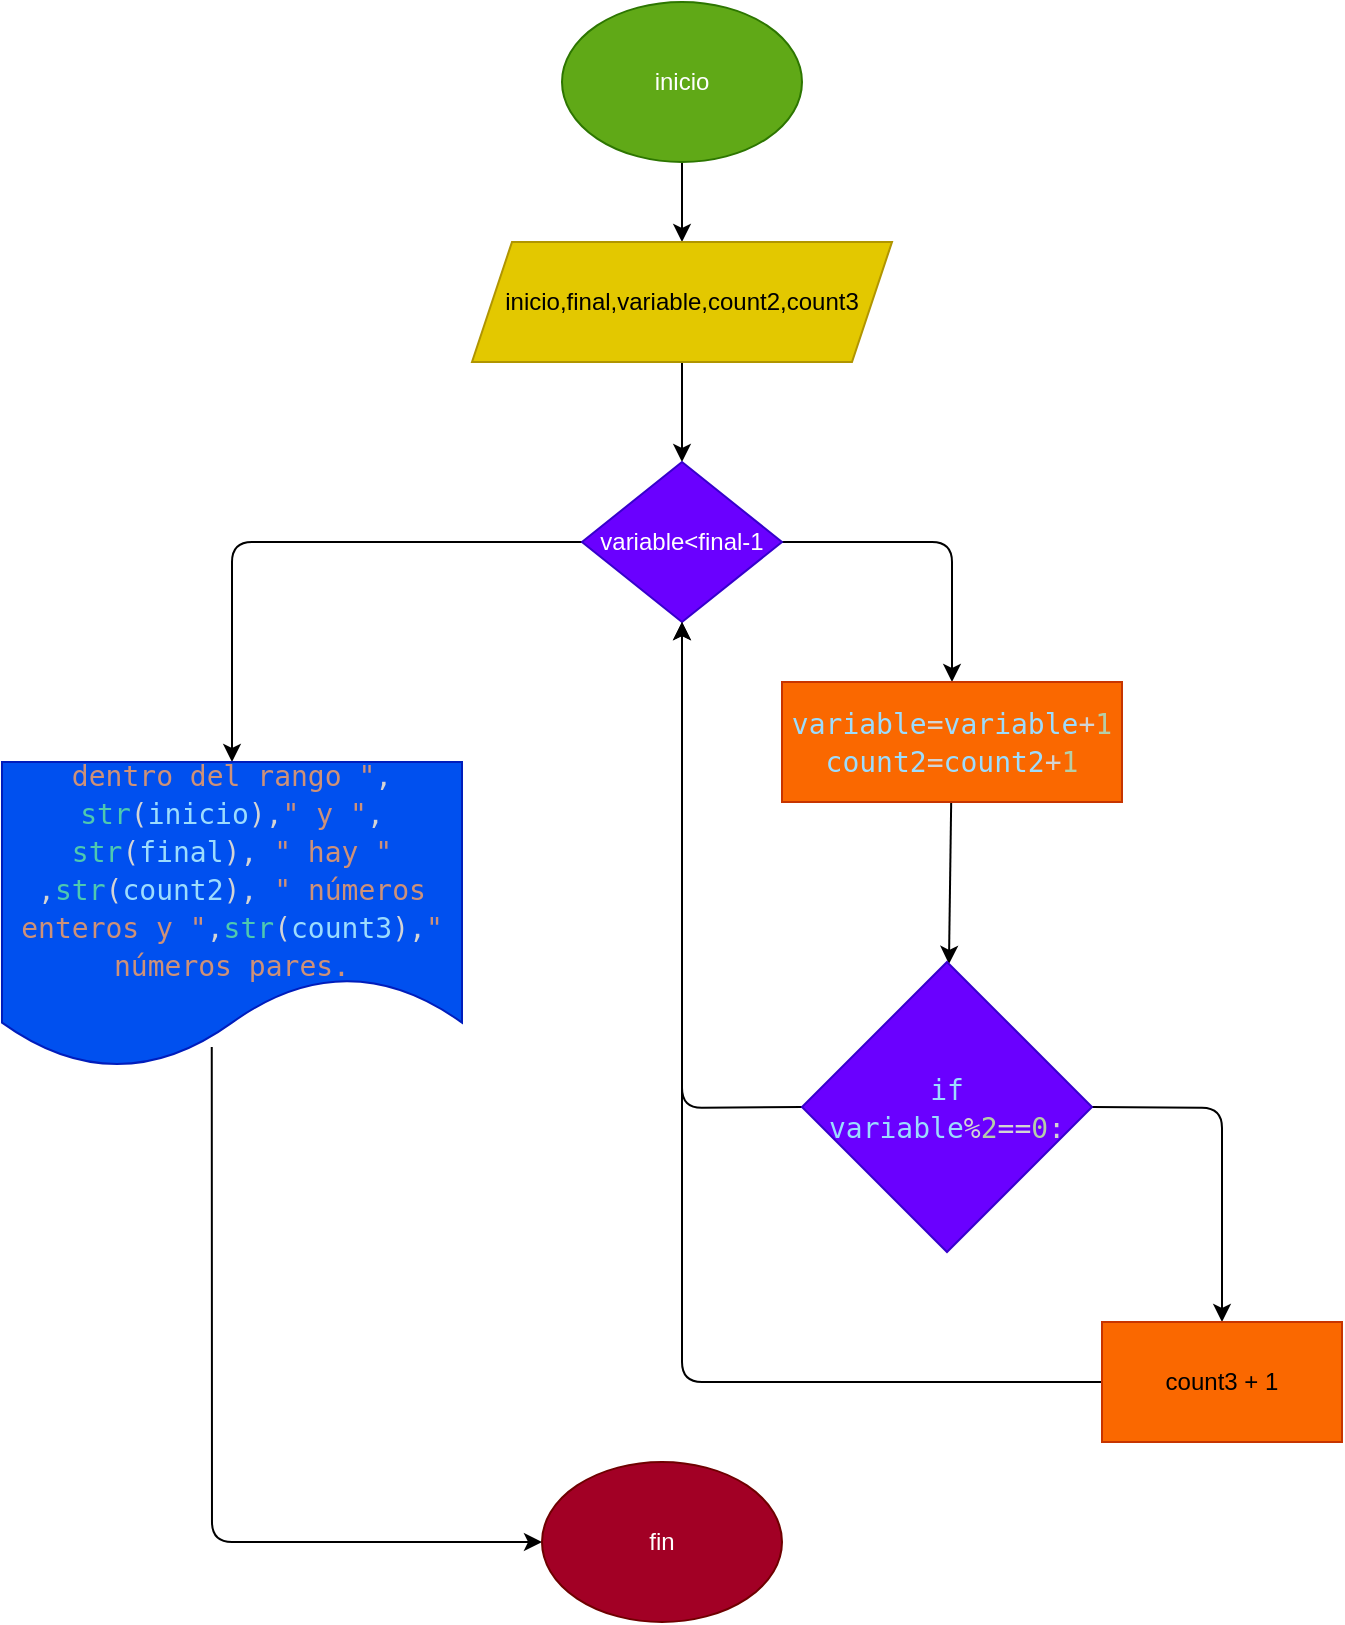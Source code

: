 <mxfile>
    <diagram id="jpIxrAEJkOQqiMGqp8re" name="Page-1">
        <mxGraphModel dx="1153" dy="668" grid="1" gridSize="10" guides="1" tooltips="1" connect="1" arrows="1" fold="1" page="1" pageScale="1" pageWidth="827" pageHeight="1169" math="0" shadow="0">
            <root>
                <mxCell id="0"/>
                <mxCell id="1" parent="0"/>
                <mxCell id="20" value="" style="edgeStyle=none;html=1;" edge="1" parent="1" source="2" target="3">
                    <mxGeometry relative="1" as="geometry"/>
                </mxCell>
                <mxCell id="2" value="inicio" style="ellipse;whiteSpace=wrap;html=1;fillColor=#60a917;fontColor=#ffffff;strokeColor=#2D7600;" vertex="1" parent="1">
                    <mxGeometry x="370" y="20" width="120" height="80" as="geometry"/>
                </mxCell>
                <mxCell id="21" value="" style="edgeStyle=none;html=1;" edge="1" parent="1" source="3" target="4">
                    <mxGeometry relative="1" as="geometry"/>
                </mxCell>
                <mxCell id="3" value="inicio,final,variable,count2,count3" style="shape=parallelogram;perimeter=parallelogramPerimeter;whiteSpace=wrap;html=1;fixedSize=1;fillColor=#e3c800;fontColor=#000000;strokeColor=#B09500;" vertex="1" parent="1">
                    <mxGeometry x="325" y="140" width="210" height="60" as="geometry"/>
                </mxCell>
                <mxCell id="14" style="edgeStyle=none;html=1;exitX=1;exitY=0.5;exitDx=0;exitDy=0;entryX=0.5;entryY=0;entryDx=0;entryDy=0;" edge="1" parent="1" source="4" target="5">
                    <mxGeometry relative="1" as="geometry">
                        <Array as="points">
                            <mxPoint x="565" y="290"/>
                        </Array>
                    </mxGeometry>
                </mxCell>
                <mxCell id="15" style="edgeStyle=none;html=1;exitX=0;exitY=0.5;exitDx=0;exitDy=0;entryX=0.5;entryY=0;entryDx=0;entryDy=0;" edge="1" parent="1" source="4" target="9">
                    <mxGeometry relative="1" as="geometry">
                        <Array as="points">
                            <mxPoint x="205" y="290"/>
                        </Array>
                    </mxGeometry>
                </mxCell>
                <mxCell id="4" value="variable&amp;lt;final-1" style="rhombus;whiteSpace=wrap;html=1;fillColor=#6a00ff;fontColor=#ffffff;strokeColor=#3700CC;" vertex="1" parent="1">
                    <mxGeometry x="380" y="250" width="100" height="80" as="geometry"/>
                </mxCell>
                <mxCell id="16" value="" style="edgeStyle=none;html=1;" edge="1" parent="1" source="5" target="6">
                    <mxGeometry relative="1" as="geometry"/>
                </mxCell>
                <mxCell id="5" value="&lt;div style=&quot;color: rgb(212 , 212 , 212) ; font-family: &amp;#34;droid sans mono&amp;#34; , &amp;#34;monospace&amp;#34; , monospace ; font-weight: normal ; font-size: 14px ; line-height: 19px&quot;&gt;&lt;div&gt;&lt;span style=&quot;color: rgb(156 , 220 , 254)&quot;&gt;variable&lt;/span&gt;&lt;span style=&quot;color: rgb(212 , 212 , 212)&quot;&gt;=&lt;/span&gt;&lt;span style=&quot;color: rgb(156 , 220 , 254)&quot;&gt;variable&lt;/span&gt;&lt;span style=&quot;color: rgb(212 , 212 , 212)&quot;&gt;+&lt;/span&gt;&lt;span style=&quot;color: rgb(181 , 206 , 168)&quot;&gt;1&lt;/span&gt;&lt;/div&gt;&lt;div&gt;&lt;span style=&quot;color: rgb(212 , 212 , 212)&quot;&gt;    &lt;/span&gt;&lt;span style=&quot;color: rgb(156 , 220 , 254)&quot;&gt;count2&lt;/span&gt;&lt;span style=&quot;color: rgb(212 , 212 , 212)&quot;&gt;=&lt;/span&gt;&lt;span style=&quot;color: rgb(156 , 220 , 254)&quot;&gt;count2&lt;/span&gt;&lt;span style=&quot;color: rgb(212 , 212 , 212)&quot;&gt;+&lt;/span&gt;&lt;span style=&quot;color: rgb(181 , 206 , 168)&quot;&gt;1&lt;/span&gt;&lt;/div&gt;&lt;/div&gt;" style="rounded=0;whiteSpace=wrap;html=1;fillColor=#fa6800;fontColor=#000000;strokeColor=#C73500;" vertex="1" parent="1">
                    <mxGeometry x="480" y="360" width="170" height="60" as="geometry"/>
                </mxCell>
                <mxCell id="13" style="edgeStyle=none;html=1;exitX=0;exitY=0.5;exitDx=0;exitDy=0;" edge="1" parent="1" source="6">
                    <mxGeometry relative="1" as="geometry">
                        <mxPoint x="430" y="330" as="targetPoint"/>
                        <Array as="points">
                            <mxPoint x="430" y="573"/>
                        </Array>
                    </mxGeometry>
                </mxCell>
                <mxCell id="17" style="edgeStyle=none;html=1;exitX=1;exitY=0.5;exitDx=0;exitDy=0;entryX=0.5;entryY=0;entryDx=0;entryDy=0;" edge="1" parent="1" source="6" target="8">
                    <mxGeometry relative="1" as="geometry">
                        <Array as="points">
                            <mxPoint x="700" y="573"/>
                        </Array>
                    </mxGeometry>
                </mxCell>
                <mxCell id="6" value="&lt;div style=&quot;color: rgb(212 , 212 , 212) ; font-family: &amp;#34;droid sans mono&amp;#34; , &amp;#34;monospace&amp;#34; , monospace ; font-size: 14px ; line-height: 19px&quot;&gt;&lt;span style=&quot;color: rgb(156 , 220 , 254)&quot;&gt;if variable&lt;/span&gt;%&lt;span style=&quot;color: rgb(181 , 206 , 168)&quot;&gt;2&lt;/span&gt;==&lt;span style=&quot;color: rgb(181 , 206 , 168)&quot;&gt;0&lt;/span&gt;:&lt;/div&gt;" style="rhombus;whiteSpace=wrap;html=1;labelBackgroundColor=none;fillColor=#6a00ff;fontColor=#ffffff;strokeColor=#3700CC;" vertex="1" parent="1">
                    <mxGeometry x="490" y="500" width="145" height="145" as="geometry"/>
                </mxCell>
                <mxCell id="12" style="edgeStyle=none;html=1;exitX=0;exitY=0.5;exitDx=0;exitDy=0;entryX=0.5;entryY=1;entryDx=0;entryDy=0;" edge="1" parent="1" source="8" target="4">
                    <mxGeometry relative="1" as="geometry">
                        <Array as="points">
                            <mxPoint x="430" y="710"/>
                        </Array>
                    </mxGeometry>
                </mxCell>
                <mxCell id="8" value="count3 + 1" style="rounded=0;whiteSpace=wrap;html=1;labelBackgroundColor=none;fillColor=#fa6800;fontColor=#000000;strokeColor=#C73500;" vertex="1" parent="1">
                    <mxGeometry x="640" y="680" width="120" height="60" as="geometry"/>
                </mxCell>
                <mxCell id="19" style="edgeStyle=none;html=1;exitX=0.456;exitY=0.929;exitDx=0;exitDy=0;entryX=0;entryY=0.5;entryDx=0;entryDy=0;exitPerimeter=0;" edge="1" parent="1" source="9" target="11">
                    <mxGeometry relative="1" as="geometry">
                        <Array as="points">
                            <mxPoint x="195" y="790"/>
                        </Array>
                    </mxGeometry>
                </mxCell>
                <mxCell id="9" value="&lt;div style=&quot;color: rgb(212 , 212 , 212) ; font-family: &amp;#34;droid sans mono&amp;#34; , &amp;#34;monospace&amp;#34; , monospace ; font-size: 14px ; line-height: 19px&quot;&gt;&lt;span style=&quot;color: rgb(206 , 145 , 120)&quot;&gt;dentro del rango &quot;&lt;/span&gt;, &lt;span style=&quot;color: rgb(78 , 201 , 176)&quot;&gt;str&lt;/span&gt;(&lt;span style=&quot;color: rgb(156 , 220 , 254)&quot;&gt;inicio&lt;/span&gt;),&lt;span style=&quot;color: rgb(206 , 145 , 120)&quot;&gt;&quot; y &quot;&lt;/span&gt;, &lt;span style=&quot;color: rgb(78 , 201 , 176)&quot;&gt;str&lt;/span&gt;(&lt;span style=&quot;color: rgb(156 , 220 , 254)&quot;&gt;final&lt;/span&gt;), &lt;span style=&quot;color: rgb(206 , 145 , 120)&quot;&gt;&quot; hay &quot;&lt;/span&gt; ,&lt;span style=&quot;color: rgb(78 , 201 , 176)&quot;&gt;str&lt;/span&gt;(&lt;span style=&quot;color: rgb(156 , 220 , 254)&quot;&gt;count2&lt;/span&gt;), &lt;span style=&quot;color: rgb(206 , 145 , 120)&quot;&gt;&quot; números enteros y &quot;&lt;/span&gt;,&lt;span style=&quot;color: rgb(78 , 201 , 176)&quot;&gt;str&lt;/span&gt;(&lt;span style=&quot;color: rgb(156 , 220 , 254)&quot;&gt;count3&lt;/span&gt;),&lt;span style=&quot;color: rgb(206 , 145 , 120)&quot;&gt;&quot; números pares.&lt;/span&gt;&lt;/div&gt;" style="shape=document;whiteSpace=wrap;html=1;boundedLbl=1;labelBackgroundColor=none;fillColor=#0050ef;fontColor=#ffffff;strokeColor=#001DBC;" vertex="1" parent="1">
                    <mxGeometry x="90" y="400" width="230" height="153.33" as="geometry"/>
                </mxCell>
                <mxCell id="11" value="fin" style="ellipse;whiteSpace=wrap;html=1;labelBackgroundColor=none;fillColor=#a20025;fontColor=#ffffff;strokeColor=#6F0000;" vertex="1" parent="1">
                    <mxGeometry x="360" y="750" width="120" height="80" as="geometry"/>
                </mxCell>
            </root>
        </mxGraphModel>
    </diagram>
</mxfile>